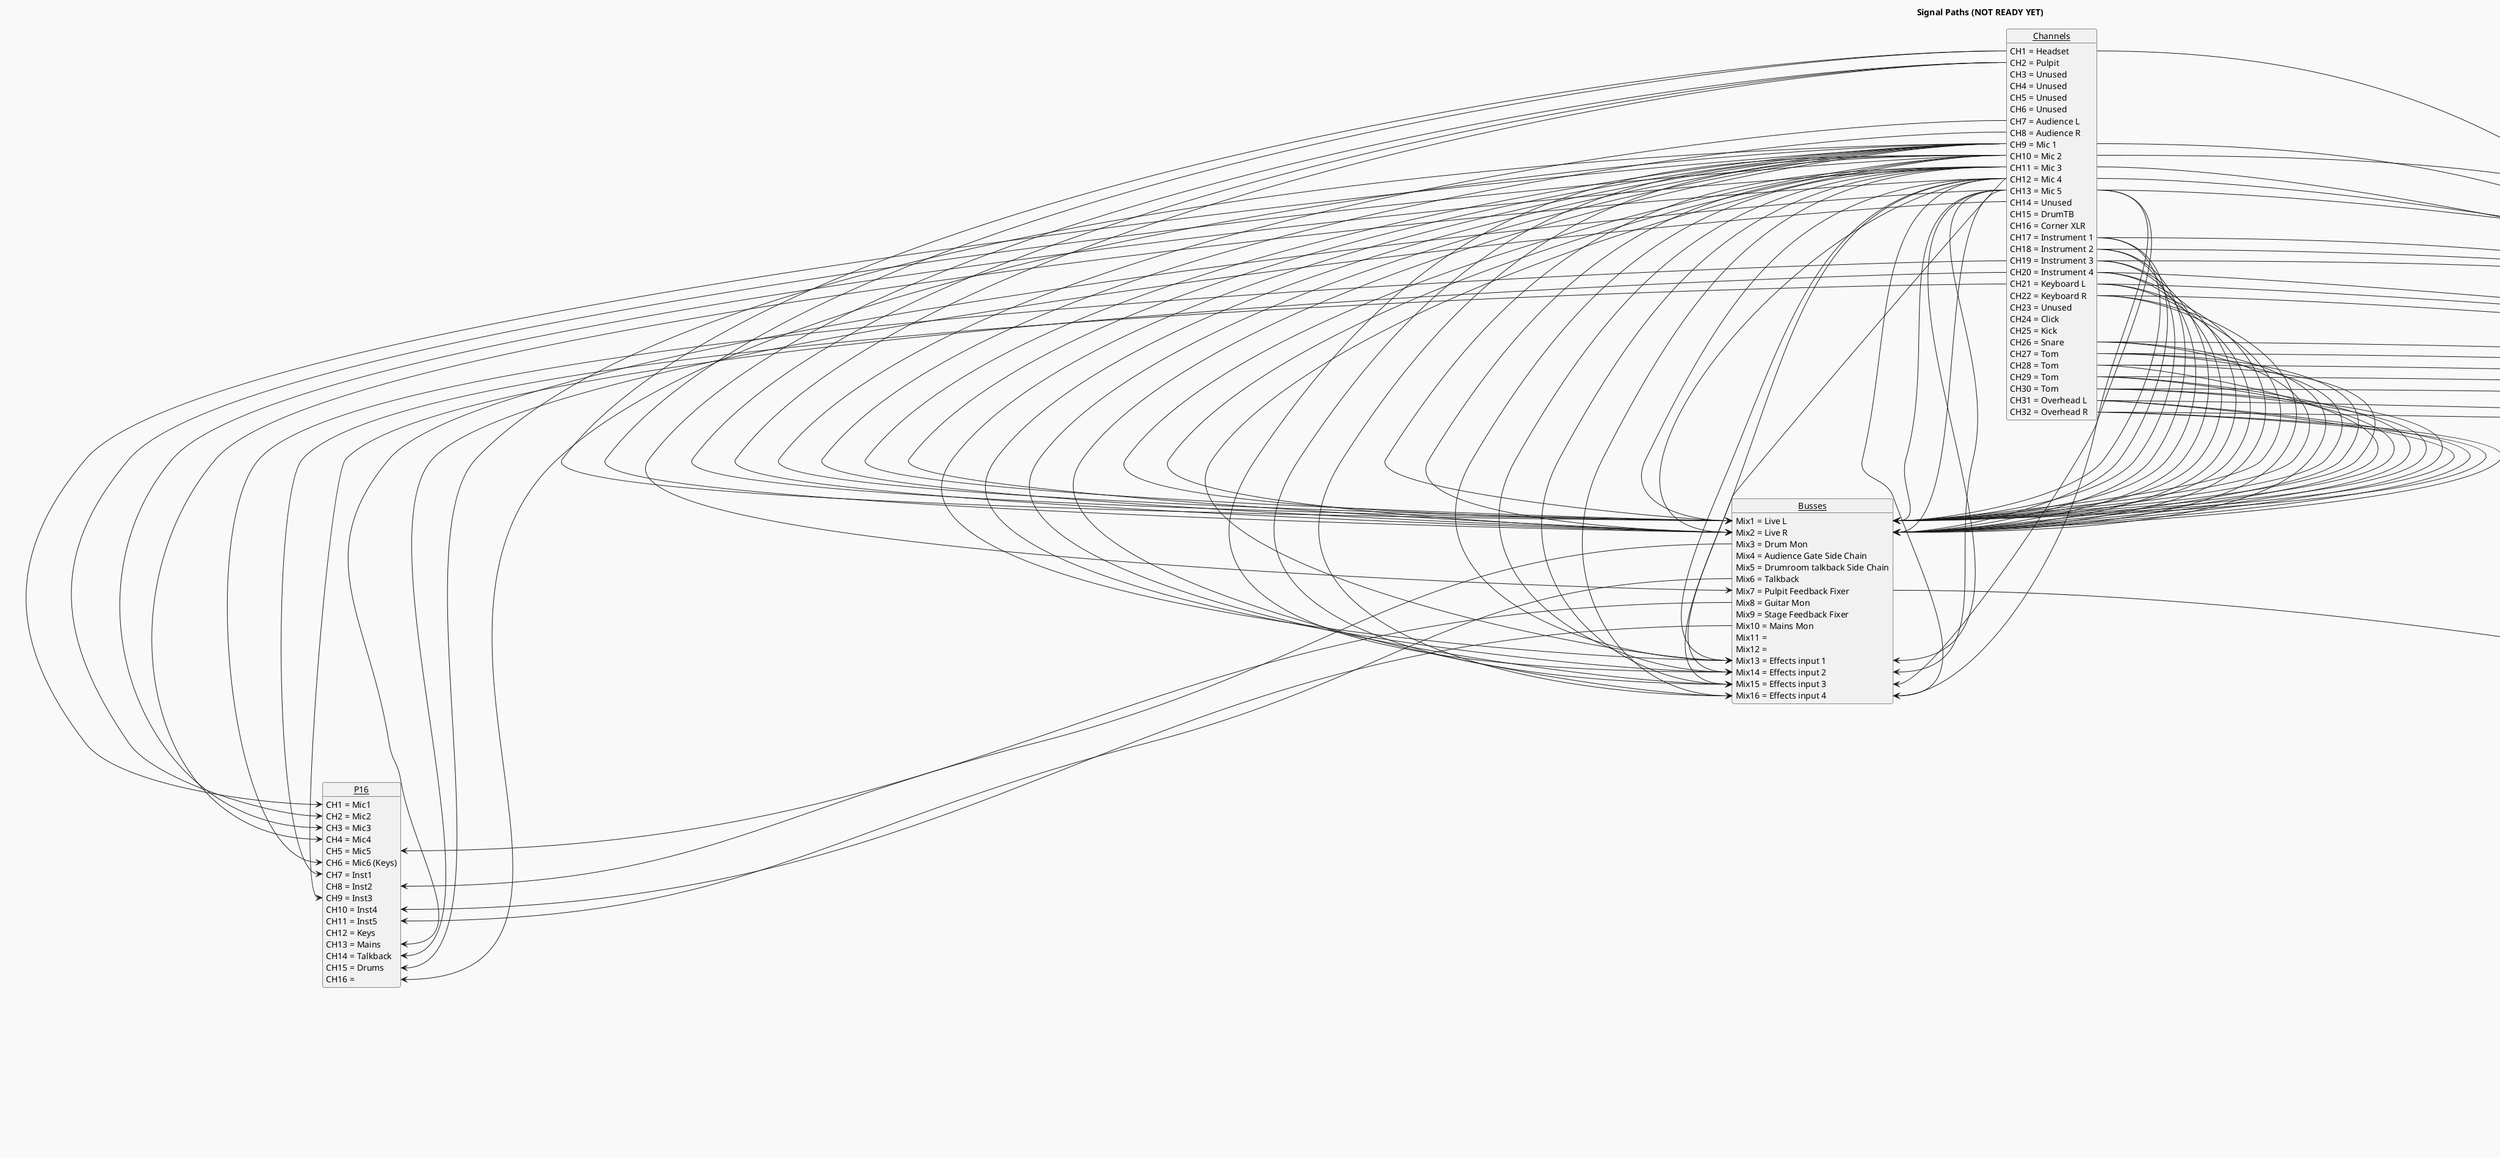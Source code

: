 @startuml
!theme mars
'skinparam linetype polyline
'skinparam linetype ortho
'left to right direction
skinparam style strictuml
hide empty members
skinparam groupInheritance 2


skin rose


title Signal Paths (NOT READY YET)

Object Channels {
    CH1 = Headset
    CH2 = Pulpit
    CH3 = Unused
    CH4 = Unused
    CH5 = Unused
    CH6 = Unused
    CH7 = Audience L
    CH8 = Audience R

    CH9 = Mic 1
    CH10 = Mic 2
    CH11 = Mic 3
    CH12 = Mic 4
    CH13 = Mic 5
    CH14 = Unused
    CH15 = DrumTB
    CH16 = Corner XLR

    CH17 = Instrument 1
    CH18 = Instrument 2
    CH19 = Instrument 3
    CH20 = Instrument 4
    CH21 = Keyboard L
    CH22 = Keyboard R
    CH23 = Unused
    CH24 = Click

    CH25 = Kick
    CH26 = Snare
    CH27 = Tom
    CH28 = Tom
    CH29 = Tom
    CH30 = Tom
    CH31 = Overhead L
    CH32 = Overhead R
}

Object Busses {
    Mix1 = Live L
    Mix2 = Live R
    Mix3 = Drum Mon
    Mix4 = Audience Gate Side Chain
    Mix5 = Drumroom talkback Side Chain
    Mix6 = Talkback
    Mix7 = Pulpit Feedback Fixer
    Mix8 = Guitar Mon
    Mix9 = Stage Feedback Fixer
    Mix10 = Mains Mon
    Mix11 =
    Mix12 =
    Mix13 = Effects input 1
    Mix14 = Effects input 2
    Mix15 = Effects input 3
    Mix16 = Effects input 4
}

Object P16 {
    CH1 = Mic1
    CH2 = Mic2
    CH3 = Mic3
    CH4 = Mic4
    CH5 = Mic5
    CH6 = Mic6 (Keys)
    CH7 = Inst1
    CH8 = Inst2
    CH9 = Inst3
    CH10 = Inst4
    CH11 = Inst5
    CH12 = Keys
    CH13 = Mains
    CH14 = Talkback
    CH15 = Drums
    CH16 =
}

Channels::CH9 ---> P16::CH1
Channels::CH10 ---> P16::CH2
Channels::CH11 ---> P16::CH3
Channels::CH12 ---> P16::CH4
Busses::Mix8 ---> P16::CH5
Channels::CH19 ---> P16::CH6
Channels::CH21 ---> P16::CH7
Busses::Mix3 ---> P16::CH8
Channels::CH20 ---> P16::CH9
Busses::Mix10 ---> P16::CH10
Busses::Mix6 ---> P16::CH11

Channels::CH13 ---> P16::CH13
Channels::CH14 ---> P16::CH14
Channels::CH9 ---> P16::CH15
Channels::CH9 ---> P16::CH16

Object LR

Channels::CH1 ---> LR
Channels::CH1 ---> Busses::Mix1
Channels::CH1 ---> Busses::Mix2

Channels::CH2 ---> Busses::Mix7
Channels::CH2 ---> Busses::Mix1
Channels::CH2 ---> Busses::Mix2

Channels::CH7 ---> Busses::Mix1
Channels::CH8 ---> Busses::Mix2


Channels::CH9 ---> LR
Channels::CH9 ---> Busses::Mix1
Channels::CH9 ---> Busses::Mix2
Channels::CH9 ---> Busses::Mix13
Channels::CH9 ---> Busses::Mix14
Channels::CH9 ---> Busses::Mix15
Channels::CH9 ---> Busses::Mix16

Channels::CH10 ---> LR
Channels::CH10 ---> Busses::Mix1
Channels::CH10 ---> Busses::Mix2
Channels::CH10 ---> Busses::Mix13
Channels::CH10 ---> Busses::Mix14
Channels::CH10 ---> Busses::Mix15
Channels::CH10 ---> Busses::Mix16


Channels::CH11 ---> LR
Channels::CH11 ---> Busses::Mix1
Channels::CH11 ---> Busses::Mix2
Channels::CH11 ---> Busses::Mix13
Channels::CH11 ---> Busses::Mix14
Channels::CH11 ---> Busses::Mix15
Channels::CH11 ---> Busses::Mix16


Channels::CH12 ---> LR
Channels::CH12 ---> Busses::Mix1
Channels::CH12 ---> Busses::Mix2
Channels::CH12 ---> Busses::Mix13
Channels::CH12 ---> Busses::Mix14
Channels::CH12 ---> Busses::Mix15
Channels::CH12 ---> Busses::Mix16


Channels::CH13 ---> LR
Channels::CH13 ---> Busses::Mix1
Channels::CH13 ---> Busses::Mix2
Channels::CH13 ---> Busses::Mix13
Channels::CH13 ---> Busses::Mix14
Channels::CH13 ---> Busses::Mix15
Channels::CH13 ---> Busses::Mix16


Channels::CH17 ---> LR
Channels::CH17 ---> Busses::Mix1
Channels::CH17 ---> Busses::Mix2

Channels::CH18 ---> LR
Channels::CH18 ---> Busses::Mix1
Channels::CH18 ---> Busses::Mix2

Channels::CH19 ---> LR
Channels::CH19 ---> Busses::Mix1
Channels::CH19 ---> Busses::Mix2

Channels::CH20 ---> LR
Channels::CH20 ---> Busses::Mix1
Channels::CH20 ---> Busses::Mix2

Channels::CH21 ---> LR
Channels::CH21 ---> Busses::Mix1
Channels::CH21 ---> Busses::Mix2

Channels::CH22 ---> LR
Channels::CH22 ---> Busses::Mix1
Channels::CH22 ---> Busses::Mix2

Channels::CH26 ---> LR
Channels::CH26 ---> Busses::Mix1
Channels::CH26 ---> Busses::Mix2

Channels::CH27 ---> LR
Channels::CH27 ---> Busses::Mix1
Channels::CH27 ---> Busses::Mix2

Channels::CH28 ---> LR
Channels::CH28 ---> Busses::Mix1
Channels::CH28 ---> Busses::Mix2

Channels::CH29 ---> LR
Channels::CH29 ---> Busses::Mix1
Channels::CH29 ---> Busses::Mix2

Channels::CH30 ---> LR
Channels::CH30 ---> Busses::Mix1
Channels::CH30 ---> Busses::Mix2

Channels::CH31 ---> LR
Channels::CH31 ---> Busses::Mix1
Channels::CH31 ---> Busses::Mix2

Channels::CH32 ---> LR
Channels::CH32 ---> Busses::Mix1
Channels::CH32 ---> Busses::Mix2



Busses::Mix7 ---> LR

Object Matrix {
    Mtx1 = Front L
    Mtx2 = Front R
    Mtx3 = Fill L
    Mtx4 = Fill R
    Mtx5 = Coffee Shop
    Mtx6 = Outside
}

LR ---> Matrix::Mtx1
LR ---> Matrix::Mtx2
LR ---> Matrix::Mtx3
LR ---> Matrix::Mtx4
LR ---> Matrix::Mtx5

@enduml
